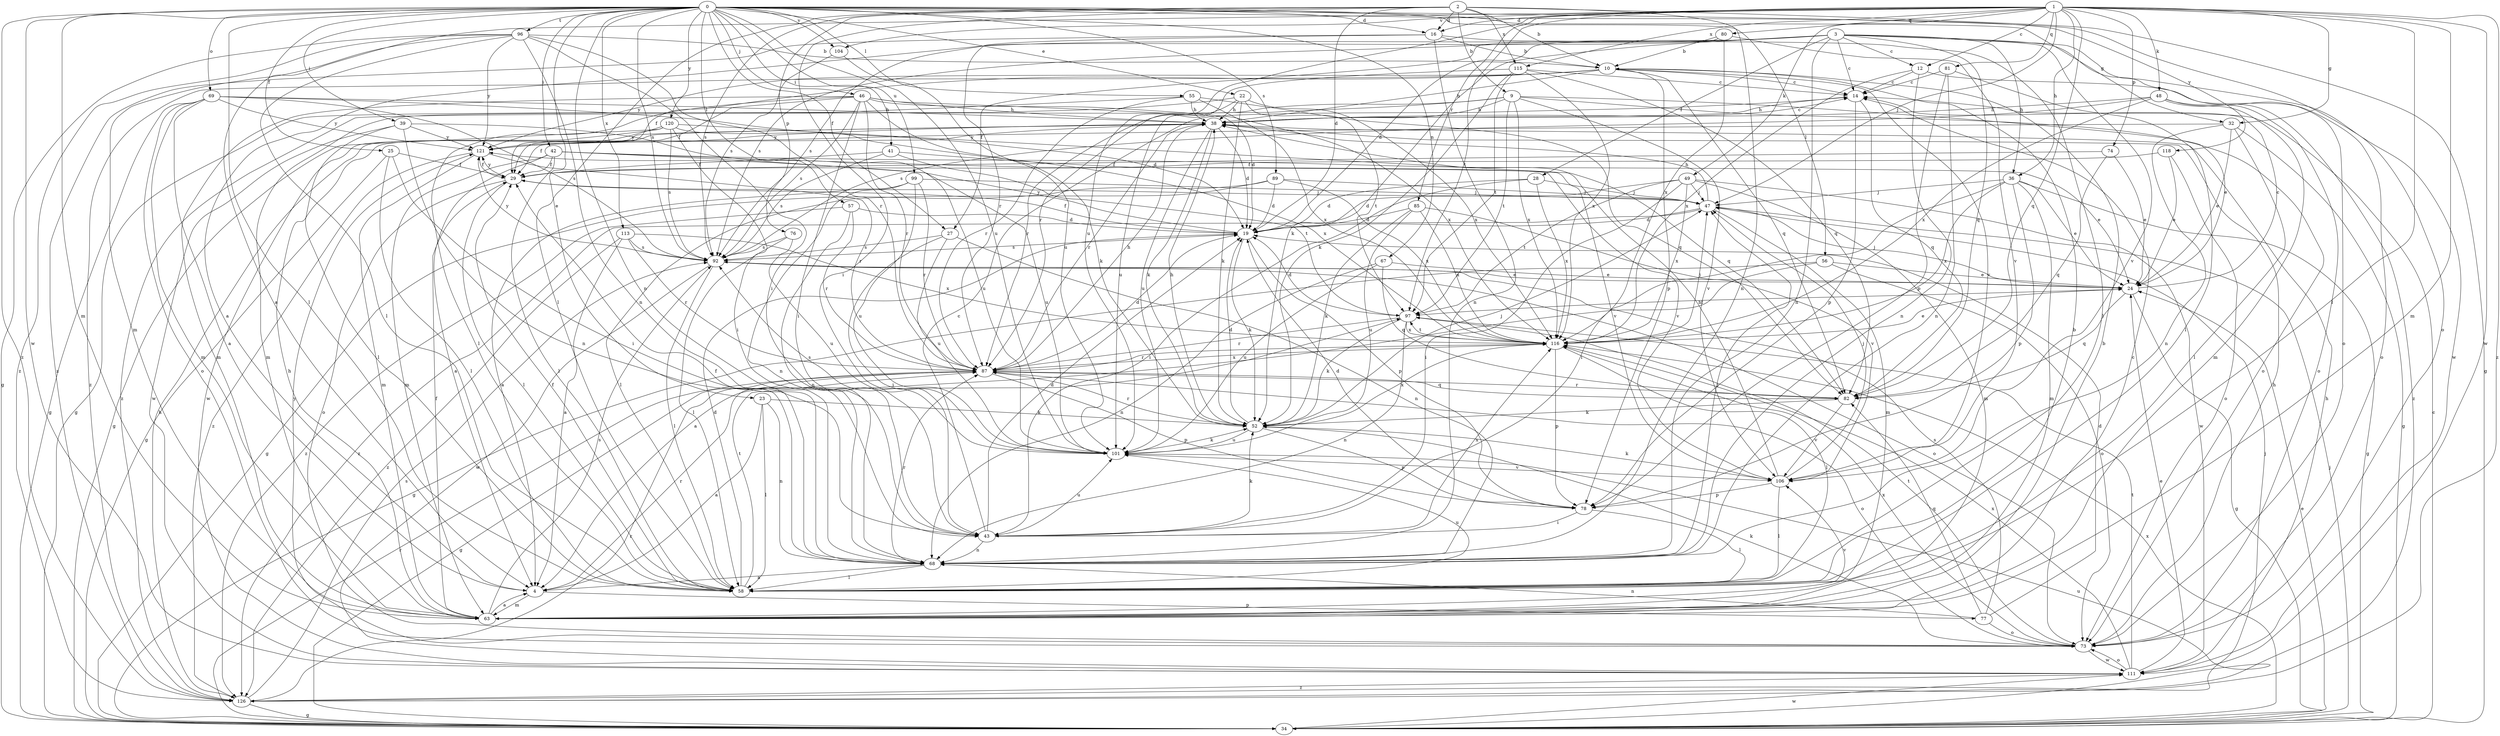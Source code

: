 strict digraph  {
0;
1;
2;
3;
4;
9;
10;
12;
14;
16;
19;
22;
23;
24;
25;
27;
28;
29;
32;
34;
36;
38;
39;
41;
42;
43;
46;
47;
48;
49;
52;
55;
56;
57;
58;
63;
67;
68;
69;
73;
74;
76;
77;
78;
80;
81;
82;
85;
87;
89;
92;
96;
97;
99;
101;
104;
106;
111;
113;
115;
116;
118;
120;
121;
126;
0 -> 16  [label=d];
0 -> 22  [label=e];
0 -> 23  [label=e];
0 -> 25  [label=f];
0 -> 27  [label=f];
0 -> 32  [label=g];
0 -> 39  [label=i];
0 -> 41  [label=i];
0 -> 42  [label=i];
0 -> 46  [label=j];
0 -> 55  [label=l];
0 -> 56  [label=l];
0 -> 57  [label=l];
0 -> 58  [label=l];
0 -> 63  [label=m];
0 -> 67  [label=n];
0 -> 68  [label=n];
0 -> 69  [label=o];
0 -> 73  [label=o];
0 -> 89  [label=s];
0 -> 92  [label=s];
0 -> 96  [label=t];
0 -> 99  [label=u];
0 -> 101  [label=u];
0 -> 104  [label=v];
0 -> 111  [label=w];
0 -> 113  [label=x];
0 -> 118  [label=y];
0 -> 120  [label=y];
0 -> 126  [label=z];
1 -> 4  [label=a];
1 -> 12  [label=c];
1 -> 16  [label=d];
1 -> 32  [label=g];
1 -> 36  [label=h];
1 -> 47  [label=j];
1 -> 48  [label=k];
1 -> 49  [label=k];
1 -> 58  [label=l];
1 -> 63  [label=m];
1 -> 74  [label=p];
1 -> 80  [label=q];
1 -> 81  [label=q];
1 -> 82  [label=q];
1 -> 85  [label=r];
1 -> 97  [label=t];
1 -> 101  [label=u];
1 -> 104  [label=v];
1 -> 111  [label=w];
1 -> 115  [label=x];
1 -> 126  [label=z];
2 -> 9  [label=b];
2 -> 10  [label=b];
2 -> 16  [label=d];
2 -> 19  [label=d];
2 -> 34  [label=g];
2 -> 43  [label=i];
2 -> 58  [label=l];
2 -> 68  [label=n];
2 -> 76  [label=p];
2 -> 92  [label=s];
2 -> 115  [label=x];
3 -> 4  [label=a];
3 -> 12  [label=c];
3 -> 14  [label=c];
3 -> 19  [label=d];
3 -> 27  [label=f];
3 -> 28  [label=f];
3 -> 36  [label=h];
3 -> 52  [label=k];
3 -> 68  [label=n];
3 -> 73  [label=o];
3 -> 82  [label=q];
3 -> 92  [label=s];
3 -> 106  [label=v];
3 -> 111  [label=w];
4 -> 63  [label=m];
4 -> 77  [label=p];
4 -> 87  [label=r];
9 -> 24  [label=e];
9 -> 38  [label=h];
9 -> 63  [label=m];
9 -> 73  [label=o];
9 -> 97  [label=t];
9 -> 101  [label=u];
9 -> 106  [label=v];
9 -> 116  [label=x];
10 -> 14  [label=c];
10 -> 29  [label=f];
10 -> 38  [label=h];
10 -> 78  [label=p];
10 -> 82  [label=q];
10 -> 106  [label=v];
10 -> 121  [label=y];
10 -> 126  [label=z];
12 -> 14  [label=c];
12 -> 68  [label=n];
12 -> 73  [label=o];
12 -> 116  [label=x];
14 -> 38  [label=h];
14 -> 78  [label=p];
14 -> 82  [label=q];
16 -> 10  [label=b];
16 -> 58  [label=l];
16 -> 68  [label=n];
16 -> 87  [label=r];
16 -> 126  [label=z];
19 -> 29  [label=f];
19 -> 52  [label=k];
19 -> 78  [label=p];
19 -> 92  [label=s];
19 -> 121  [label=y];
22 -> 38  [label=h];
22 -> 52  [label=k];
22 -> 87  [label=r];
22 -> 97  [label=t];
22 -> 116  [label=x];
22 -> 126  [label=z];
23 -> 4  [label=a];
23 -> 52  [label=k];
23 -> 58  [label=l];
23 -> 68  [label=n];
24 -> 14  [label=c];
24 -> 34  [label=g];
24 -> 47  [label=j];
24 -> 82  [label=q];
24 -> 97  [label=t];
25 -> 29  [label=f];
25 -> 34  [label=g];
25 -> 43  [label=i];
25 -> 58  [label=l];
27 -> 43  [label=i];
27 -> 68  [label=n];
27 -> 92  [label=s];
27 -> 101  [label=u];
28 -> 19  [label=d];
28 -> 43  [label=i];
28 -> 47  [label=j];
28 -> 116  [label=x];
29 -> 47  [label=j];
29 -> 58  [label=l];
29 -> 73  [label=o];
29 -> 121  [label=y];
32 -> 24  [label=e];
32 -> 34  [label=g];
32 -> 58  [label=l];
32 -> 68  [label=n];
32 -> 121  [label=y];
34 -> 14  [label=c];
34 -> 24  [label=e];
34 -> 47  [label=j];
34 -> 87  [label=r];
34 -> 101  [label=u];
34 -> 111  [label=w];
34 -> 116  [label=x];
36 -> 24  [label=e];
36 -> 34  [label=g];
36 -> 43  [label=i];
36 -> 47  [label=j];
36 -> 63  [label=m];
36 -> 78  [label=p];
36 -> 116  [label=x];
38 -> 14  [label=c];
38 -> 19  [label=d];
38 -> 29  [label=f];
38 -> 52  [label=k];
38 -> 87  [label=r];
38 -> 101  [label=u];
38 -> 121  [label=y];
39 -> 58  [label=l];
39 -> 68  [label=n];
39 -> 101  [label=u];
39 -> 111  [label=w];
39 -> 121  [label=y];
41 -> 29  [label=f];
41 -> 92  [label=s];
41 -> 97  [label=t];
41 -> 106  [label=v];
42 -> 4  [label=a];
42 -> 24  [label=e];
42 -> 29  [label=f];
42 -> 58  [label=l];
42 -> 63  [label=m];
42 -> 101  [label=u];
42 -> 106  [label=v];
43 -> 14  [label=c];
43 -> 19  [label=d];
43 -> 52  [label=k];
43 -> 68  [label=n];
43 -> 101  [label=u];
43 -> 116  [label=x];
46 -> 19  [label=d];
46 -> 29  [label=f];
46 -> 38  [label=h];
46 -> 43  [label=i];
46 -> 52  [label=k];
46 -> 58  [label=l];
46 -> 63  [label=m];
46 -> 87  [label=r];
46 -> 92  [label=s];
46 -> 116  [label=x];
47 -> 19  [label=d];
47 -> 38  [label=h];
47 -> 63  [label=m];
47 -> 126  [label=z];
48 -> 38  [label=h];
48 -> 63  [label=m];
48 -> 73  [label=o];
48 -> 92  [label=s];
48 -> 116  [label=x];
48 -> 126  [label=z];
49 -> 19  [label=d];
49 -> 43  [label=i];
49 -> 47  [label=j];
49 -> 63  [label=m];
49 -> 97  [label=t];
49 -> 111  [label=w];
49 -> 116  [label=x];
52 -> 19  [label=d];
52 -> 38  [label=h];
52 -> 47  [label=j];
52 -> 78  [label=p];
52 -> 87  [label=r];
52 -> 101  [label=u];
52 -> 116  [label=x];
55 -> 34  [label=g];
55 -> 38  [label=h];
55 -> 82  [label=q];
55 -> 87  [label=r];
55 -> 116  [label=x];
56 -> 4  [label=a];
56 -> 24  [label=e];
56 -> 34  [label=g];
56 -> 73  [label=o];
57 -> 19  [label=d];
57 -> 68  [label=n];
57 -> 87  [label=r];
57 -> 126  [label=z];
58 -> 10  [label=b];
58 -> 19  [label=d];
58 -> 29  [label=f];
58 -> 97  [label=t];
58 -> 101  [label=u];
63 -> 4  [label=a];
63 -> 10  [label=b];
63 -> 14  [label=c];
63 -> 29  [label=f];
63 -> 38  [label=h];
63 -> 92  [label=s];
63 -> 106  [label=v];
67 -> 24  [label=e];
67 -> 68  [label=n];
67 -> 82  [label=q];
67 -> 101  [label=u];
68 -> 4  [label=a];
68 -> 29  [label=f];
68 -> 47  [label=j];
68 -> 58  [label=l];
68 -> 87  [label=r];
69 -> 4  [label=a];
69 -> 19  [label=d];
69 -> 34  [label=g];
69 -> 38  [label=h];
69 -> 63  [label=m];
69 -> 73  [label=o];
69 -> 92  [label=s];
69 -> 121  [label=y];
73 -> 38  [label=h];
73 -> 52  [label=k];
73 -> 97  [label=t];
73 -> 111  [label=w];
73 -> 116  [label=x];
73 -> 121  [label=y];
74 -> 24  [label=e];
74 -> 29  [label=f];
74 -> 82  [label=q];
76 -> 58  [label=l];
76 -> 92  [label=s];
76 -> 101  [label=u];
77 -> 19  [label=d];
77 -> 68  [label=n];
77 -> 73  [label=o];
77 -> 82  [label=q];
77 -> 92  [label=s];
78 -> 19  [label=d];
78 -> 43  [label=i];
78 -> 58  [label=l];
80 -> 10  [label=b];
80 -> 92  [label=s];
80 -> 106  [label=v];
80 -> 116  [label=x];
81 -> 14  [label=c];
81 -> 58  [label=l];
81 -> 68  [label=n];
81 -> 78  [label=p];
82 -> 52  [label=k];
82 -> 87  [label=r];
82 -> 106  [label=v];
85 -> 19  [label=d];
85 -> 52  [label=k];
85 -> 101  [label=u];
85 -> 106  [label=v];
85 -> 116  [label=x];
87 -> 19  [label=d];
87 -> 34  [label=g];
87 -> 38  [label=h];
87 -> 73  [label=o];
87 -> 78  [label=p];
87 -> 82  [label=q];
87 -> 116  [label=x];
89 -> 19  [label=d];
89 -> 34  [label=g];
89 -> 47  [label=j];
89 -> 58  [label=l];
89 -> 116  [label=x];
92 -> 24  [label=e];
92 -> 58  [label=l];
92 -> 73  [label=o];
92 -> 111  [label=w];
92 -> 121  [label=y];
96 -> 10  [label=b];
96 -> 34  [label=g];
96 -> 43  [label=i];
96 -> 58  [label=l];
96 -> 63  [label=m];
96 -> 68  [label=n];
96 -> 87  [label=r];
96 -> 121  [label=y];
96 -> 126  [label=z];
97 -> 19  [label=d];
97 -> 52  [label=k];
97 -> 68  [label=n];
97 -> 87  [label=r];
97 -> 116  [label=x];
99 -> 4  [label=a];
99 -> 47  [label=j];
99 -> 68  [label=n];
99 -> 87  [label=r];
99 -> 101  [label=u];
101 -> 52  [label=k];
101 -> 92  [label=s];
101 -> 106  [label=v];
104 -> 92  [label=s];
104 -> 101  [label=u];
106 -> 38  [label=h];
106 -> 47  [label=j];
106 -> 52  [label=k];
106 -> 58  [label=l];
106 -> 78  [label=p];
111 -> 24  [label=e];
111 -> 38  [label=h];
111 -> 73  [label=o];
111 -> 97  [label=t];
111 -> 116  [label=x];
111 -> 126  [label=z];
113 -> 4  [label=a];
113 -> 87  [label=r];
113 -> 92  [label=s];
113 -> 116  [label=x];
113 -> 126  [label=z];
115 -> 14  [label=c];
115 -> 52  [label=k];
115 -> 82  [label=q];
115 -> 87  [label=r];
115 -> 97  [label=t];
115 -> 116  [label=x];
116 -> 24  [label=e];
116 -> 47  [label=j];
116 -> 58  [label=l];
116 -> 78  [label=p];
116 -> 87  [label=r];
116 -> 97  [label=t];
118 -> 24  [label=e];
118 -> 29  [label=f];
118 -> 73  [label=o];
120 -> 34  [label=g];
120 -> 43  [label=i];
120 -> 82  [label=q];
120 -> 92  [label=s];
120 -> 111  [label=w];
120 -> 116  [label=x];
120 -> 121  [label=y];
121 -> 29  [label=f];
121 -> 63  [label=m];
121 -> 87  [label=r];
121 -> 126  [label=z];
126 -> 34  [label=g];
126 -> 38  [label=h];
126 -> 47  [label=j];
126 -> 87  [label=r];
126 -> 92  [label=s];
}
